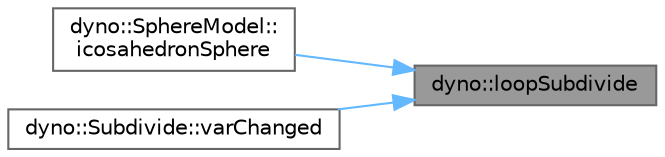 digraph "dyno::loopSubdivide"
{
 // LATEX_PDF_SIZE
  bgcolor="transparent";
  edge [fontname=Helvetica,fontsize=10,labelfontname=Helvetica,labelfontsize=10];
  node [fontname=Helvetica,fontsize=10,shape=box,height=0.2,width=0.4];
  rankdir="RL";
  Node1 [id="Node000001",label="dyno::loopSubdivide",height=0.2,width=0.4,color="gray40", fillcolor="grey60", style="filled", fontcolor="black",tooltip=" "];
  Node1 -> Node2 [id="edge1_Node000001_Node000002",dir="back",color="steelblue1",style="solid",tooltip=" "];
  Node2 [id="Node000002",label="dyno::SphereModel::\licosahedronSphere",height=0.2,width=0.4,color="grey40", fillcolor="white", style="filled",URL="$classdyno_1_1_sphere_model.html#aace4c25a2d7df5a46e7aa59651b9cd88",tooltip=" "];
  Node1 -> Node3 [id="edge2_Node000001_Node000003",dir="back",color="steelblue1",style="solid",tooltip=" "];
  Node3 [id="Node000003",label="dyno::Subdivide::varChanged",height=0.2,width=0.4,color="grey40", fillcolor="white", style="filled",URL="$classdyno_1_1_subdivide.html#a1e84c86af5d9ba13886696d34c99c3c6",tooltip=" "];
}
